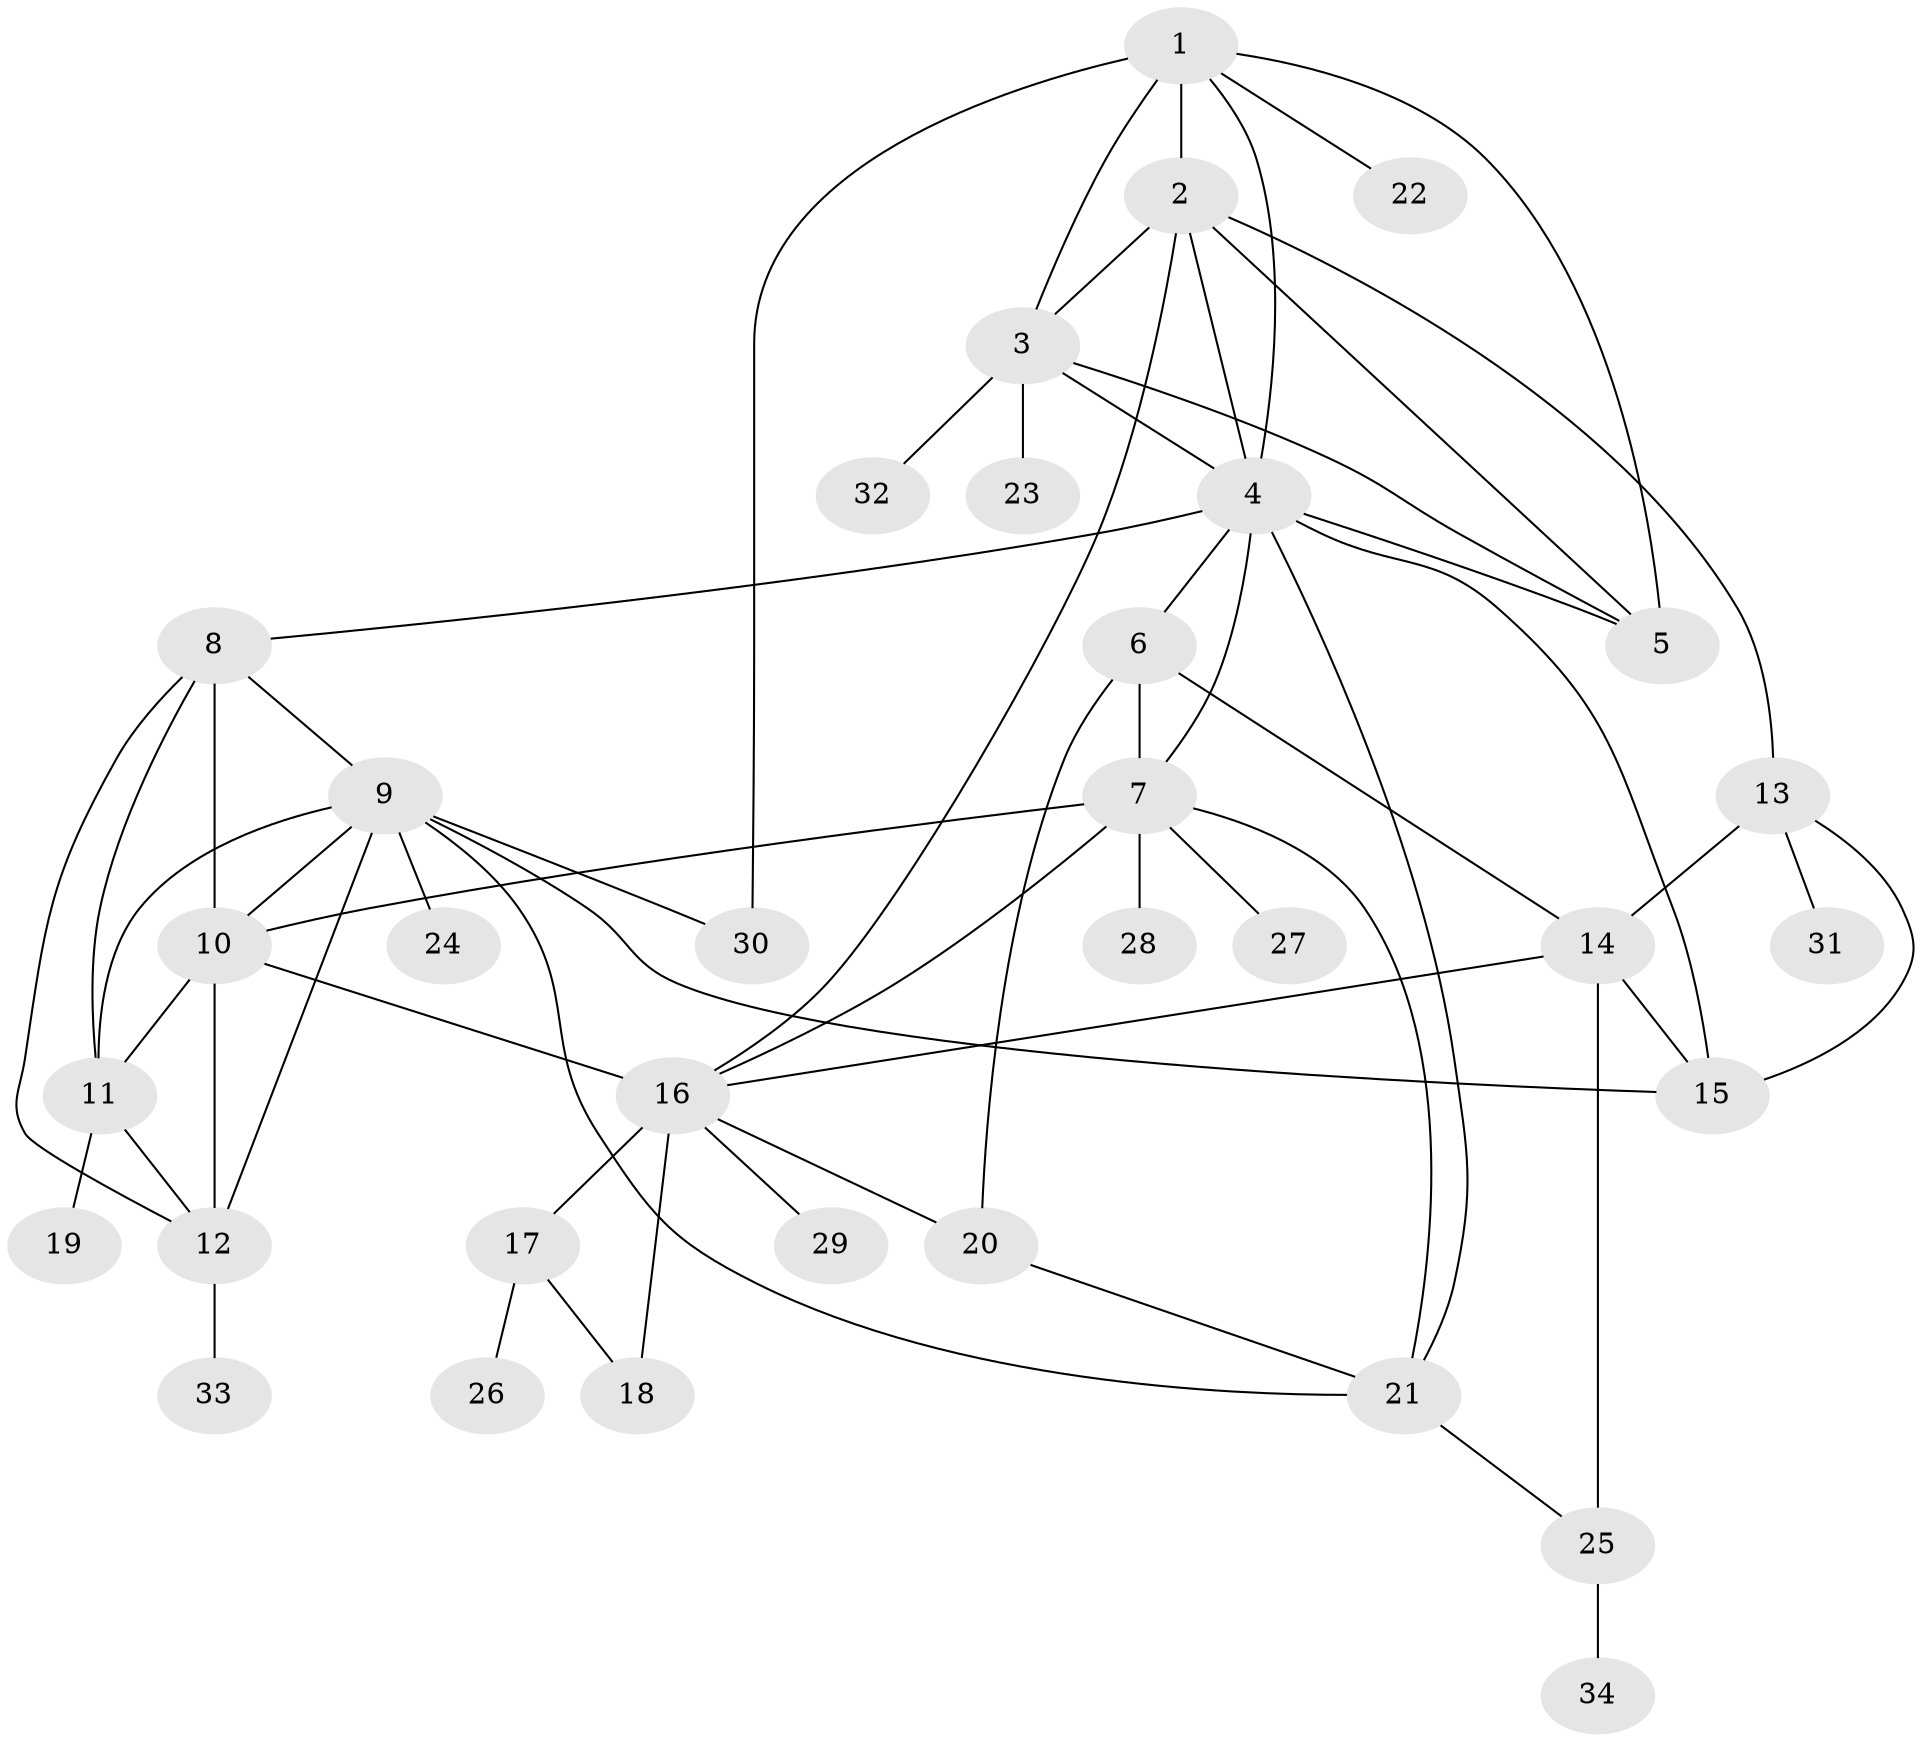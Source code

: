 // original degree distribution, {8: 0.05357142857142857, 6: 0.044642857142857144, 7: 0.044642857142857144, 9: 0.026785714285714284, 5: 0.026785714285714284, 13: 0.008928571428571428, 10: 0.026785714285714284, 1: 0.5892857142857143, 3: 0.03571428571428571, 2: 0.13392857142857142, 4: 0.008928571428571428}
// Generated by graph-tools (version 1.1) at 2025/52/03/04/25 22:52:10]
// undirected, 34 vertices, 61 edges
graph export_dot {
  node [color=gray90,style=filled];
  1;
  2;
  3;
  4;
  5;
  6;
  7;
  8;
  9;
  10;
  11;
  12;
  13;
  14;
  15;
  16;
  17;
  18;
  19;
  20;
  21;
  22;
  23;
  24;
  25;
  26;
  27;
  28;
  29;
  30;
  31;
  32;
  33;
  34;
  1 -- 2 [weight=2.0];
  1 -- 3 [weight=1.0];
  1 -- 4 [weight=1.0];
  1 -- 5 [weight=1.0];
  1 -- 22 [weight=1.0];
  1 -- 30 [weight=1.0];
  2 -- 3 [weight=1.0];
  2 -- 4 [weight=1.0];
  2 -- 5 [weight=1.0];
  2 -- 13 [weight=1.0];
  2 -- 16 [weight=1.0];
  3 -- 4 [weight=1.0];
  3 -- 5 [weight=1.0];
  3 -- 23 [weight=1.0];
  3 -- 32 [weight=1.0];
  4 -- 5 [weight=1.0];
  4 -- 6 [weight=1.0];
  4 -- 7 [weight=1.0];
  4 -- 8 [weight=1.0];
  4 -- 15 [weight=1.0];
  4 -- 21 [weight=1.0];
  6 -- 7 [weight=4.0];
  6 -- 14 [weight=1.0];
  6 -- 20 [weight=2.0];
  7 -- 10 [weight=1.0];
  7 -- 16 [weight=1.0];
  7 -- 21 [weight=1.0];
  7 -- 27 [weight=1.0];
  7 -- 28 [weight=1.0];
  8 -- 9 [weight=1.0];
  8 -- 10 [weight=1.0];
  8 -- 11 [weight=1.0];
  8 -- 12 [weight=1.0];
  9 -- 10 [weight=1.0];
  9 -- 11 [weight=1.0];
  9 -- 12 [weight=1.0];
  9 -- 15 [weight=1.0];
  9 -- 21 [weight=1.0];
  9 -- 24 [weight=1.0];
  9 -- 30 [weight=1.0];
  10 -- 11 [weight=1.0];
  10 -- 12 [weight=1.0];
  10 -- 16 [weight=1.0];
  11 -- 12 [weight=1.0];
  11 -- 19 [weight=1.0];
  12 -- 33 [weight=1.0];
  13 -- 14 [weight=3.0];
  13 -- 15 [weight=1.0];
  13 -- 31 [weight=1.0];
  14 -- 15 [weight=3.0];
  14 -- 16 [weight=1.0];
  14 -- 25 [weight=5.0];
  16 -- 17 [weight=3.0];
  16 -- 18 [weight=3.0];
  16 -- 20 [weight=1.0];
  16 -- 29 [weight=1.0];
  17 -- 18 [weight=1.0];
  17 -- 26 [weight=1.0];
  20 -- 21 [weight=1.0];
  21 -- 25 [weight=1.0];
  25 -- 34 [weight=1.0];
}

